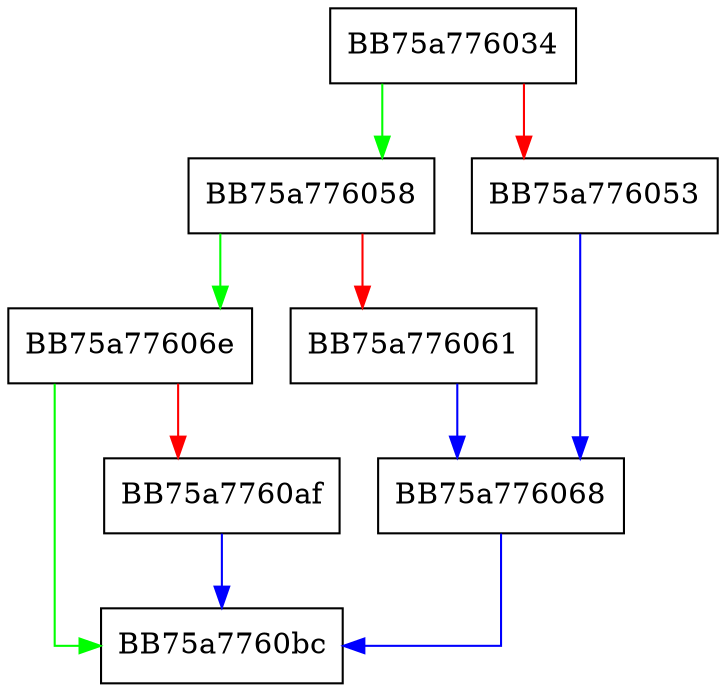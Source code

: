 digraph _LocaleUpdate {
  node [shape="box"];
  graph [splines=ortho];
  BB75a776034 -> BB75a776058 [color="green"];
  BB75a776034 -> BB75a776053 [color="red"];
  BB75a776053 -> BB75a776068 [color="blue"];
  BB75a776058 -> BB75a77606e [color="green"];
  BB75a776058 -> BB75a776061 [color="red"];
  BB75a776061 -> BB75a776068 [color="blue"];
  BB75a776068 -> BB75a7760bc [color="blue"];
  BB75a77606e -> BB75a7760bc [color="green"];
  BB75a77606e -> BB75a7760af [color="red"];
  BB75a7760af -> BB75a7760bc [color="blue"];
}